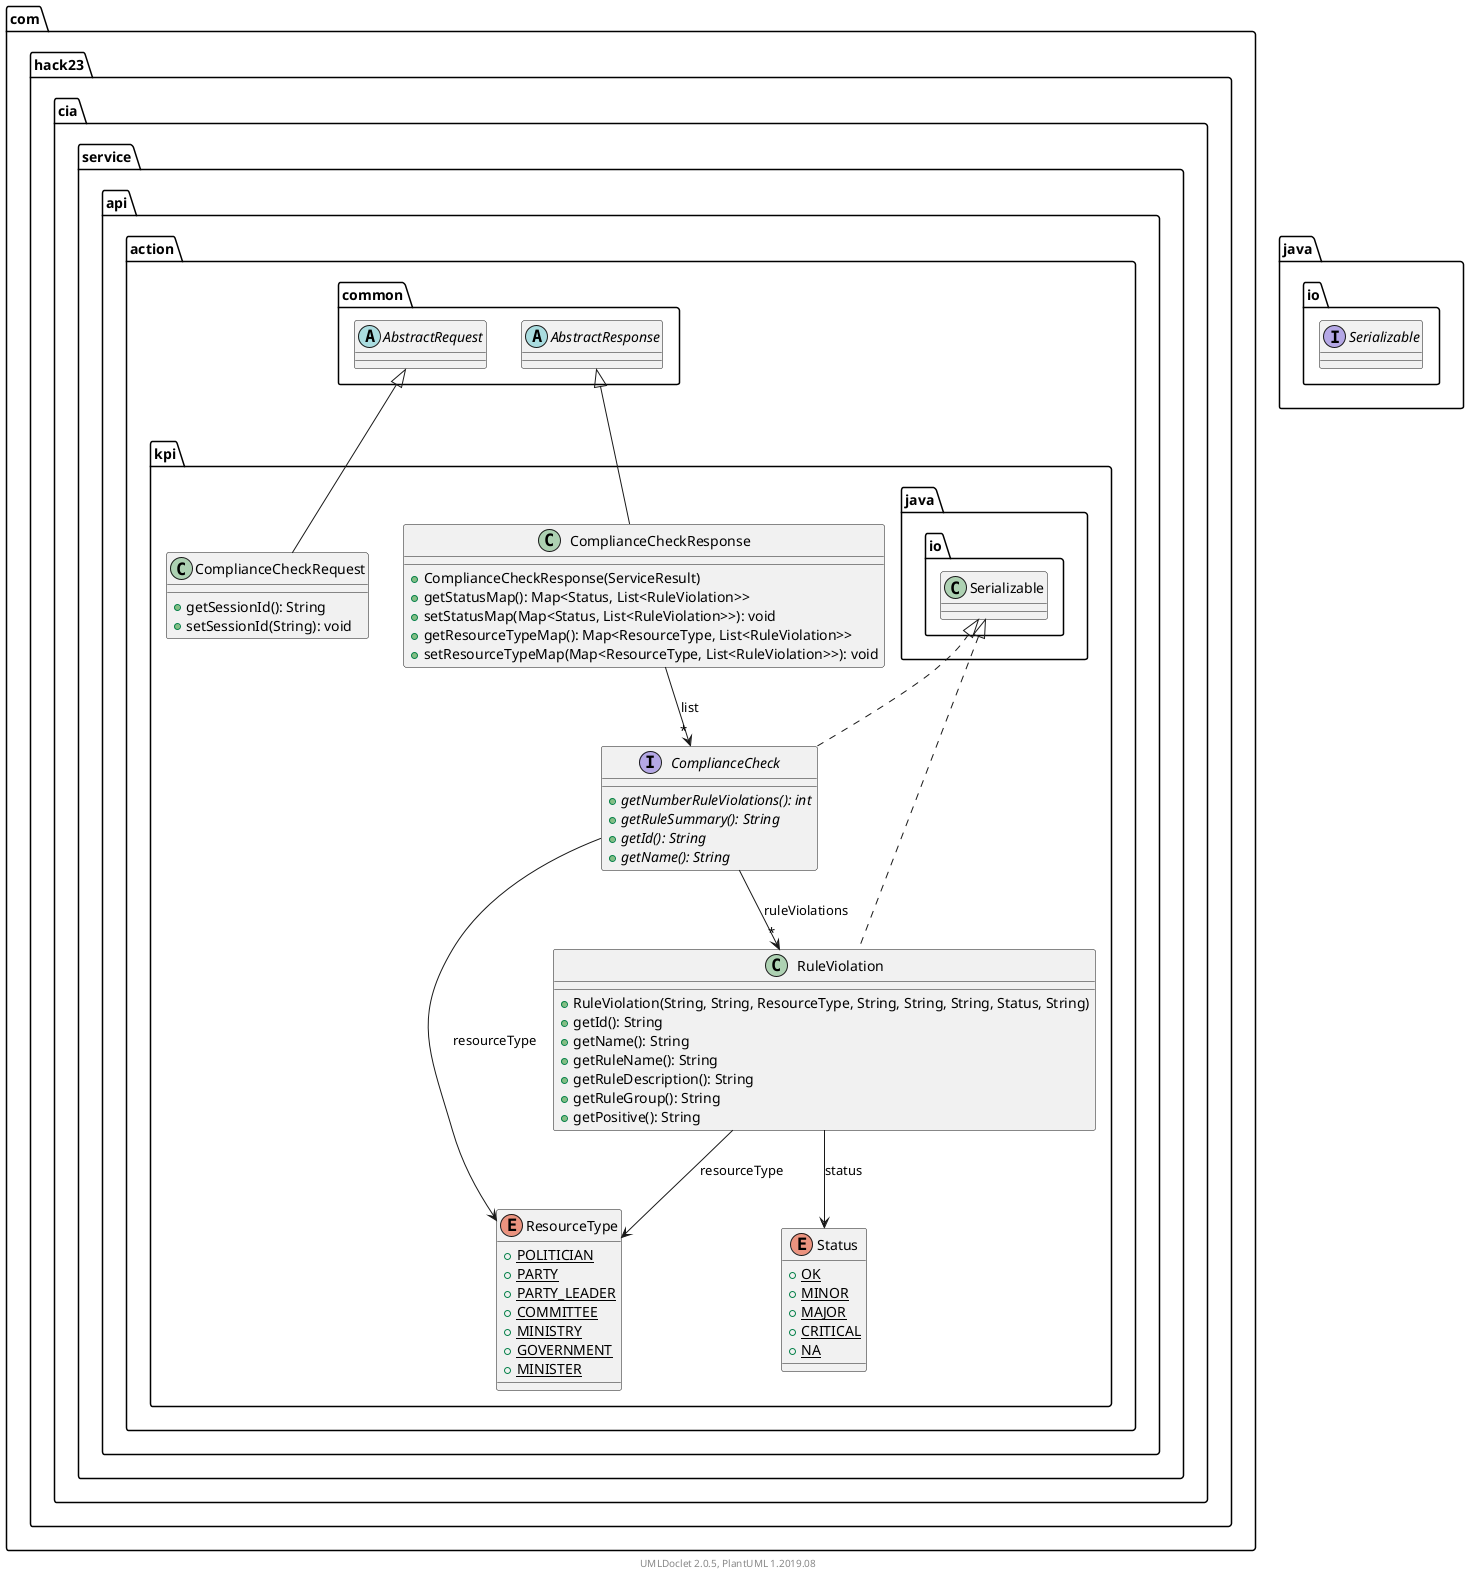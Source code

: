 @startuml
    namespace com.hack23.cia.service.api.action.kpi {

        enum ResourceType [[ResourceType.html]] {
            {static} +POLITICIAN
            {static} +PARTY
            {static} +PARTY_LEADER
            {static} +COMMITTEE
            {static} +MINISTRY
            {static} +GOVERNMENT
            {static} +MINISTER
        }

        class ComplianceCheckRequest [[ComplianceCheckRequest.html]] {
            +getSessionId(): String
            +setSessionId(String): void
        }

        enum Status [[Status.html]] {
            {static} +OK
            {static} +MINOR
            {static} +MAJOR
            {static} +CRITICAL
            {static} +NA
        }

        class RuleViolation [[RuleViolation.html]] {
            +RuleViolation(String, String, ResourceType, String, String, String, Status, String)
            +getId(): String
            +getName(): String
            +getRuleName(): String
            +getRuleDescription(): String
            +getRuleGroup(): String
            +getPositive(): String
        }

        class ComplianceCheckResponse [[ComplianceCheckResponse.html]] {
            +ComplianceCheckResponse(ServiceResult)
            +getStatusMap(): Map<Status, List<RuleViolation>>
            +setStatusMap(Map<Status, List<RuleViolation>>): void
            +getResourceTypeMap(): Map<ResourceType, List<RuleViolation>>
            +setResourceTypeMap(Map<ResourceType, List<RuleViolation>>): void
        }

        interface ComplianceCheck [[ComplianceCheck.html]] {
            {abstract} +getNumberRuleViolations(): int
            {abstract} +getRuleSummary(): String
            {abstract} +getId(): String
            {abstract} +getName(): String
        }

        com.hack23.cia.service.api.action.common.AbstractRequest <|-- ComplianceCheckRequest
        java.io.Serializable <|.. RuleViolation
        RuleViolation --> Status: status
        RuleViolation --> ResourceType: resourceType
        com.hack23.cia.service.api.action.common.AbstractResponse <|-- ComplianceCheckResponse
        ComplianceCheckResponse --> "*" ComplianceCheck: list
        java.io.Serializable <|.. ComplianceCheck
        ComplianceCheck --> ResourceType: resourceType
        ComplianceCheck --> "*" RuleViolation: ruleViolations
    }

    namespace com.hack23.cia.service.api.action.common {
        abstract class AbstractRequest [[../common/AbstractRequest.html]] {
        }
        abstract class AbstractResponse [[../common/AbstractResponse.html]] {
        }
    }

    namespace java.io {
        interface Serializable
    }

    center footer UMLDoclet 2.0.5, PlantUML 1.2019.08
@enduml
